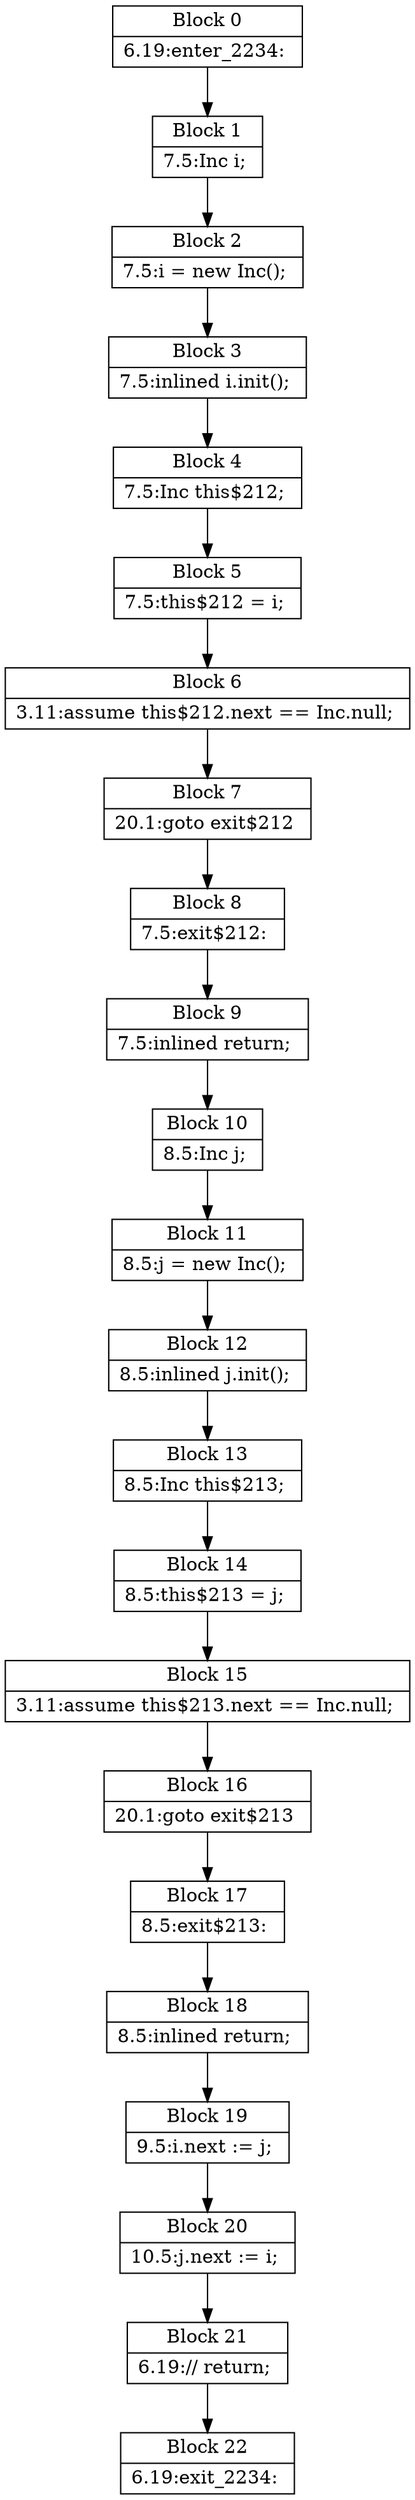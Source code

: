 digraph G {
   node [shape=record];
B0[label="{Block 0|6.19:enter_2234: \n}"];
B1[label="{Block 1|7.5:Inc i; \n}"];
B2[label="{Block 2|7.5:i = new Inc(); \n}"];
B3[label="{Block 3|7.5:inlined i.init(); \n}"];
B4[label="{Block 4|7.5:Inc this$212; \n}"];
B5[label="{Block 5|7.5:this$212 = i; \n}"];
B6[label="{Block 6|3.11:assume this$212.next == Inc.null; \n}"];
B7[label="{Block 7|20.1:goto exit$212 \n}"];
B8[label="{Block 8|7.5:exit$212: \n}"];
B9[label="{Block 9|7.5:inlined return; \n}"];
B10[label="{Block 10|8.5:Inc j; \n}"];
B11[label="{Block 11|8.5:j = new Inc(); \n}"];
B12[label="{Block 12|8.5:inlined j.init(); \n}"];
B13[label="{Block 13|8.5:Inc this$213; \n}"];
B14[label="{Block 14|8.5:this$213 = j; \n}"];
B15[label="{Block 15|3.11:assume this$213.next == Inc.null; \n}"];
B16[label="{Block 16|20.1:goto exit$213 \n}"];
B17[label="{Block 17|8.5:exit$213: \n}"];
B18[label="{Block 18|8.5:inlined return; \n}"];
B19[label="{Block 19|9.5:i.next := j; \n}"];
B20[label="{Block 20|10.5:j.next := i; \n}"];
B21[label="{Block 21|6.19:// return; \n}"];
B22[label="{Block 22|6.19:exit_2234: \n}"];
B0 -> B1;
B1 -> B2;
B2 -> B3;
B3 -> B4;
B4 -> B5;
B5 -> B6;
B6 -> B7;
B7 -> B8;
B8 -> B9;
B9 -> B10;
B10 -> B11;
B11 -> B12;
B12 -> B13;
B13 -> B14;
B14 -> B15;
B15 -> B16;
B16 -> B17;
B17 -> B18;
B18 -> B19;
B19 -> B20;
B20 -> B21;
B21 -> B22;
}
